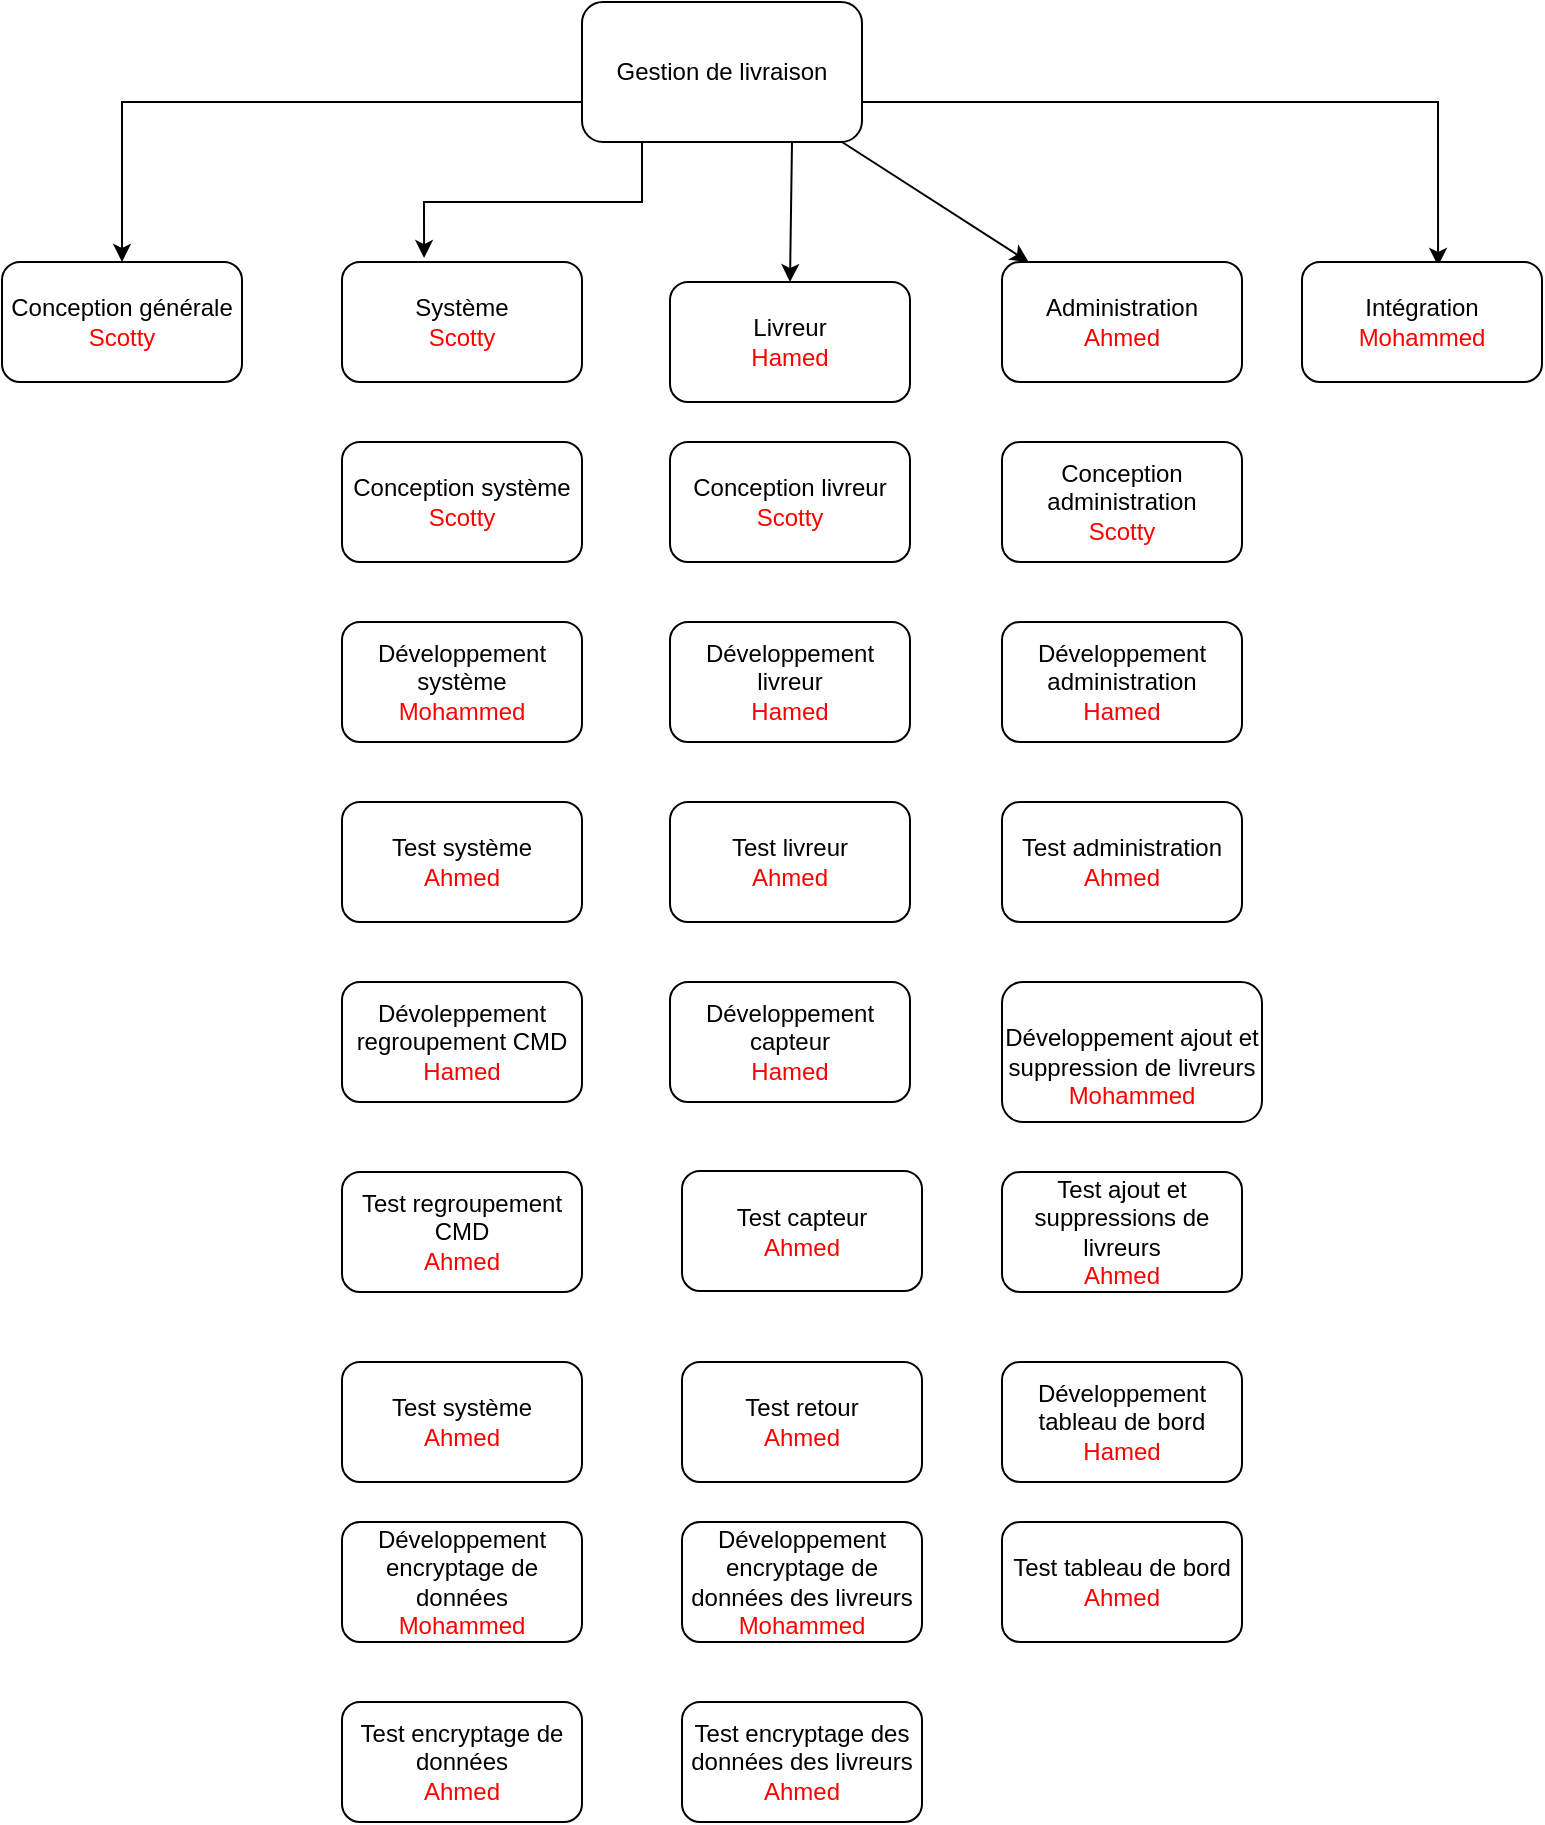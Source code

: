 <mxfile version="17.4.0" type="github"><diagram id="N8JhQ13H1JpYH1Xnwv_I" name="Page-1"><mxGraphModel dx="868" dy="425" grid="1" gridSize="10" guides="1" tooltips="1" connect="1" arrows="1" fold="1" page="1" pageScale="1" pageWidth="827" pageHeight="1169" math="0" shadow="0"><root><mxCell id="0"/><mxCell id="1" parent="0"/><mxCell id="UCeAQKd97uG55ArKu0qR-3" style="rounded=0;orthogonalLoop=1;jettySize=auto;html=1;exitX=0;exitY=0.5;exitDx=0;exitDy=0;entryX=0.5;entryY=0;entryDx=0;entryDy=0;edgeStyle=orthogonalEdgeStyle;" edge="1" parent="1" source="UCeAQKd97uG55ArKu0qR-1" target="UCeAQKd97uG55ArKu0qR-2"><mxGeometry relative="1" as="geometry"><Array as="points"><mxPoint x="280" y="50"/><mxPoint x="100" y="50"/></Array></mxGeometry></mxCell><mxCell id="UCeAQKd97uG55ArKu0qR-7" style="edgeStyle=orthogonalEdgeStyle;rounded=0;orthogonalLoop=1;jettySize=auto;html=1;entryX=0.342;entryY=-0.033;entryDx=0;entryDy=0;entryPerimeter=0;" edge="1" parent="1" source="UCeAQKd97uG55ArKu0qR-1" target="UCeAQKd97uG55ArKu0qR-4"><mxGeometry relative="1" as="geometry"><Array as="points"><mxPoint x="340" y="100"/><mxPoint x="231" y="100"/></Array></mxGeometry></mxCell><mxCell id="UCeAQKd97uG55ArKu0qR-13" style="edgeStyle=orthogonalEdgeStyle;rounded=0;orthogonalLoop=1;jettySize=auto;html=1;exitX=1;exitY=0.5;exitDx=0;exitDy=0;entryX=0.567;entryY=0.033;entryDx=0;entryDy=0;entryPerimeter=0;" edge="1" parent="1" source="UCeAQKd97uG55ArKu0qR-1" target="UCeAQKd97uG55ArKu0qR-10"><mxGeometry relative="1" as="geometry"><Array as="points"><mxPoint x="450" y="50"/><mxPoint x="738" y="50"/></Array></mxGeometry></mxCell><mxCell id="UCeAQKd97uG55ArKu0qR-14" style="edgeStyle=none;rounded=0;orthogonalLoop=1;jettySize=auto;html=1;exitX=1;exitY=0.5;exitDx=0;exitDy=0;" edge="1" parent="1" source="UCeAQKd97uG55ArKu0qR-1"><mxGeometry relative="1" as="geometry"><mxPoint x="450" y="35" as="targetPoint"/></mxGeometry></mxCell><mxCell id="UCeAQKd97uG55ArKu0qR-43" style="edgeStyle=none;rounded=0;orthogonalLoop=1;jettySize=auto;html=1;fontColor=#FF0000;" edge="1" parent="1" target="UCeAQKd97uG55ArKu0qR-9"><mxGeometry relative="1" as="geometry"><mxPoint x="440" y="70" as="sourcePoint"/></mxGeometry></mxCell><mxCell id="UCeAQKd97uG55ArKu0qR-44" style="edgeStyle=none;rounded=0;orthogonalLoop=1;jettySize=auto;html=1;exitX=0.75;exitY=1;exitDx=0;exitDy=0;entryX=0.5;entryY=0;entryDx=0;entryDy=0;fontColor=#FF0000;" edge="1" parent="1" source="UCeAQKd97uG55ArKu0qR-1" target="UCeAQKd97uG55ArKu0qR-8"><mxGeometry relative="1" as="geometry"/></mxCell><mxCell id="UCeAQKd97uG55ArKu0qR-1" value="Gestion de livraison" style="rounded=1;whiteSpace=wrap;html=1;" vertex="1" parent="1"><mxGeometry x="310" width="140" height="70" as="geometry"/></mxCell><mxCell id="UCeAQKd97uG55ArKu0qR-2" value="&lt;div&gt;Conception générale&lt;/div&gt;&lt;div&gt;&lt;font color=&quot;#FF0000&quot;&gt;Scotty&lt;/font&gt;&lt;br&gt;&lt;/div&gt;" style="rounded=1;whiteSpace=wrap;html=1;" vertex="1" parent="1"><mxGeometry x="20" y="130" width="120" height="60" as="geometry"/></mxCell><mxCell id="UCeAQKd97uG55ArKu0qR-4" value="&lt;div&gt;Système&lt;/div&gt;&lt;div&gt;&lt;font color=&quot;#FF0000&quot;&gt;Scotty&lt;br&gt;&lt;/font&gt;&lt;/div&gt;" style="rounded=1;whiteSpace=wrap;html=1;" vertex="1" parent="1"><mxGeometry x="190" y="130" width="120" height="60" as="geometry"/></mxCell><mxCell id="UCeAQKd97uG55ArKu0qR-8" value="&lt;div&gt;Livreur&lt;/div&gt;&lt;div&gt;&lt;font color=&quot;#FF0000&quot;&gt;Hamed&lt;/font&gt;&lt;br&gt;&lt;/div&gt;" style="rounded=1;whiteSpace=wrap;html=1;" vertex="1" parent="1"><mxGeometry x="354" y="140" width="120" height="60" as="geometry"/></mxCell><mxCell id="UCeAQKd97uG55ArKu0qR-9" value="&lt;div&gt;Administration&lt;/div&gt;&lt;div&gt;&lt;font color=&quot;#FF0000&quot;&gt;Ahmed&lt;/font&gt;&lt;br&gt;&lt;/div&gt;" style="rounded=1;whiteSpace=wrap;html=1;" vertex="1" parent="1"><mxGeometry x="520" y="130" width="120" height="60" as="geometry"/></mxCell><mxCell id="UCeAQKd97uG55ArKu0qR-10" value="&lt;div&gt;Intégration&lt;/div&gt;&lt;div&gt;&lt;font color=&quot;#FF0000&quot;&gt;Mohammed&lt;/font&gt;&lt;br&gt;&lt;/div&gt;" style="rounded=1;whiteSpace=wrap;html=1;" vertex="1" parent="1"><mxGeometry x="670" y="130" width="120" height="60" as="geometry"/></mxCell><mxCell id="UCeAQKd97uG55ArKu0qR-15" value="&lt;div&gt;Conception système&lt;/div&gt;&lt;div&gt;&lt;font color=&quot;#FF0000&quot;&gt;Scotty&lt;br&gt;&lt;/font&gt;&lt;/div&gt;" style="rounded=1;whiteSpace=wrap;html=1;" vertex="1" parent="1"><mxGeometry x="190" y="220" width="120" height="60" as="geometry"/></mxCell><mxCell id="UCeAQKd97uG55ArKu0qR-16" value="&lt;div&gt;Développement système&lt;/div&gt;&lt;div&gt;&lt;font color=&quot;#FF0000&quot;&gt;Mohammed&lt;/font&gt;&lt;br&gt;&lt;/div&gt;" style="rounded=1;whiteSpace=wrap;html=1;" vertex="1" parent="1"><mxGeometry x="190" y="310" width="120" height="60" as="geometry"/></mxCell><mxCell id="UCeAQKd97uG55ArKu0qR-17" value="&lt;div&gt;Test système&lt;/div&gt;&lt;div&gt;&lt;font color=&quot;#FF0000&quot;&gt;Ahmed&lt;/font&gt;&lt;br&gt;&lt;/div&gt;" style="rounded=1;whiteSpace=wrap;html=1;" vertex="1" parent="1"><mxGeometry x="190" y="400" width="120" height="60" as="geometry"/></mxCell><mxCell id="UCeAQKd97uG55ArKu0qR-18" value="&lt;div&gt;&lt;br&gt;&lt;/div&gt;&lt;div&gt;&lt;br&gt;&lt;/div&gt;&lt;div&gt;Dévoleppement regroupement CMD&lt;/div&gt;&lt;div&gt;&lt;font color=&quot;#FF0000&quot;&gt;Hamed&lt;/font&gt;&lt;br&gt;&lt;/div&gt;&lt;div&gt;&lt;br&gt;&lt;/div&gt;&lt;div&gt;&lt;br&gt;&lt;/div&gt;" style="rounded=1;whiteSpace=wrap;html=1;" vertex="1" parent="1"><mxGeometry x="190" y="490" width="120" height="60" as="geometry"/></mxCell><mxCell id="UCeAQKd97uG55ArKu0qR-19" value="&lt;div&gt;Test regroupement CMD&lt;/div&gt;&lt;div&gt;&lt;font color=&quot;#FF0000&quot;&gt;Ahmed&lt;/font&gt;&lt;br&gt;&lt;/div&gt;" style="rounded=1;whiteSpace=wrap;html=1;" vertex="1" parent="1"><mxGeometry x="190" y="585" width="120" height="60" as="geometry"/></mxCell><mxCell id="UCeAQKd97uG55ArKu0qR-20" value="&lt;div&gt;Test système&lt;/div&gt;&lt;div&gt;&lt;font color=&quot;#FF0000&quot;&gt;Ahmed&lt;br&gt;&lt;/font&gt;&lt;/div&gt;" style="rounded=1;whiteSpace=wrap;html=1;" vertex="1" parent="1"><mxGeometry x="190" y="680" width="120" height="60" as="geometry"/></mxCell><mxCell id="UCeAQKd97uG55ArKu0qR-21" value="&lt;div&gt;Développement encryptage de données&lt;/div&gt;&lt;div&gt;&lt;font color=&quot;#FF0000&quot;&gt;Mohammed&lt;/font&gt;&lt;br&gt;&lt;/div&gt;" style="rounded=1;whiteSpace=wrap;html=1;" vertex="1" parent="1"><mxGeometry x="190" y="760" width="120" height="60" as="geometry"/></mxCell><mxCell id="UCeAQKd97uG55ArKu0qR-22" value="&lt;div&gt;Test encryptage de données&lt;/div&gt;&lt;div&gt;&lt;font color=&quot;#FF0000&quot;&gt;Ahmed&lt;/font&gt;&lt;br&gt;&lt;/div&gt;" style="rounded=1;whiteSpace=wrap;html=1;" vertex="1" parent="1"><mxGeometry x="190" y="850" width="120" height="60" as="geometry"/></mxCell><mxCell id="UCeAQKd97uG55ArKu0qR-23" value="&lt;div&gt;Conception livreur&lt;/div&gt;&lt;div&gt;&lt;font color=&quot;#FF0000&quot;&gt;Scotty&lt;/font&gt;&lt;br&gt;&lt;/div&gt;" style="rounded=1;whiteSpace=wrap;html=1;" vertex="1" parent="1"><mxGeometry x="354" y="220" width="120" height="60" as="geometry"/></mxCell><mxCell id="UCeAQKd97uG55ArKu0qR-24" value="&lt;div&gt;Développement livreur&lt;br&gt;&lt;/div&gt;&lt;div&gt;&lt;font color=&quot;#FF0000&quot;&gt;Hamed&lt;/font&gt;&lt;br&gt;&lt;/div&gt;" style="rounded=1;whiteSpace=wrap;html=1;" vertex="1" parent="1"><mxGeometry x="354" y="310" width="120" height="60" as="geometry"/></mxCell><mxCell id="UCeAQKd97uG55ArKu0qR-25" value="&lt;div&gt;&lt;br&gt;&lt;/div&gt;&lt;div&gt;Test livreur&lt;/div&gt;&lt;div&gt;&lt;font color=&quot;#FF0000&quot;&gt;Ahmed&lt;/font&gt;&lt;br&gt;&lt;/div&gt;&lt;div&gt;&lt;br&gt;&lt;/div&gt;" style="rounded=1;whiteSpace=wrap;html=1;" vertex="1" parent="1"><mxGeometry x="354" y="400" width="120" height="60" as="geometry"/></mxCell><mxCell id="UCeAQKd97uG55ArKu0qR-26" value="&lt;div&gt;Développement capteur&lt;/div&gt;&lt;div&gt;&lt;font color=&quot;#FF0000&quot;&gt;Hamed&lt;br&gt;&lt;/font&gt;&lt;/div&gt;" style="rounded=1;whiteSpace=wrap;html=1;" vertex="1" parent="1"><mxGeometry x="354" y="490" width="120" height="60" as="geometry"/></mxCell><mxCell id="UCeAQKd97uG55ArKu0qR-27" value="&lt;div&gt;Test capteur&lt;/div&gt;&lt;div&gt;&lt;font color=&quot;#FF0000&quot;&gt;Ahmed&lt;br&gt;&lt;/font&gt;&lt;/div&gt;" style="rounded=1;whiteSpace=wrap;html=1;" vertex="1" parent="1"><mxGeometry x="360" y="584.5" width="120" height="60" as="geometry"/></mxCell><mxCell id="UCeAQKd97uG55ArKu0qR-28" value="&lt;div&gt;Test retour&lt;/div&gt;&lt;div&gt;&lt;font color=&quot;#FF0000&quot;&gt;Ahmed&lt;/font&gt;&lt;br&gt;&lt;/div&gt;" style="rounded=1;whiteSpace=wrap;html=1;" vertex="1" parent="1"><mxGeometry x="360" y="680" width="120" height="60" as="geometry"/></mxCell><mxCell id="UCeAQKd97uG55ArKu0qR-29" value="&lt;div&gt;Développement encryptage de données des livreurs&lt;/div&gt;&lt;div&gt;&lt;font color=&quot;#FF0000&quot;&gt;Mohammed&lt;br&gt;&lt;/font&gt;&lt;/div&gt;" style="rounded=1;whiteSpace=wrap;html=1;" vertex="1" parent="1"><mxGeometry x="360" y="760" width="120" height="60" as="geometry"/></mxCell><mxCell id="UCeAQKd97uG55ArKu0qR-30" value="&lt;div&gt;Test encryptage des données des livreurs&lt;/div&gt;&lt;div&gt;&lt;font color=&quot;#FF0000&quot;&gt;Ahmed&lt;br&gt;&lt;/font&gt;&lt;/div&gt;" style="rounded=1;whiteSpace=wrap;html=1;" vertex="1" parent="1"><mxGeometry x="360" y="850" width="120" height="60" as="geometry"/></mxCell><mxCell id="UCeAQKd97uG55ArKu0qR-31" value="&lt;div&gt;Conception administration&lt;/div&gt;&lt;div&gt;&lt;font color=&quot;#FF0000&quot;&gt;Scotty&lt;br&gt;&lt;/font&gt;&lt;/div&gt;" style="rounded=1;whiteSpace=wrap;html=1;" vertex="1" parent="1"><mxGeometry x="520" y="220" width="120" height="60" as="geometry"/></mxCell><mxCell id="UCeAQKd97uG55ArKu0qR-32" value="&lt;div&gt;Développement administration&lt;/div&gt;&lt;div&gt;&lt;font color=&quot;#FF0000&quot;&gt;Hamed&lt;br&gt;&lt;/font&gt;&lt;/div&gt;" style="rounded=1;whiteSpace=wrap;html=1;" vertex="1" parent="1"><mxGeometry x="520" y="310" width="120" height="60" as="geometry"/></mxCell><mxCell id="UCeAQKd97uG55ArKu0qR-33" value="&lt;div&gt;Test administration&lt;/div&gt;&lt;div&gt;&lt;font color=&quot;#FF0000&quot;&gt;Ahmed&lt;/font&gt;&lt;br&gt;&lt;/div&gt;" style="rounded=1;whiteSpace=wrap;html=1;" vertex="1" parent="1"><mxGeometry x="520" y="400" width="120" height="60" as="geometry"/></mxCell><mxCell id="UCeAQKd97uG55ArKu0qR-34" value="&lt;div&gt;&lt;br&gt;&lt;/div&gt;&lt;div&gt;Développement ajout et suppression de livreurs&lt;/div&gt;&lt;div&gt;&lt;font color=&quot;#FF0000&quot;&gt;Mohammed&lt;/font&gt;&lt;br&gt;&lt;/div&gt;" style="rounded=1;whiteSpace=wrap;html=1;" vertex="1" parent="1"><mxGeometry x="520" y="490" width="130" height="70" as="geometry"/></mxCell><mxCell id="UCeAQKd97uG55ArKu0qR-35" value="&lt;div&gt;Test ajout et suppressions de livreurs&lt;/div&gt;&lt;div&gt;&lt;font color=&quot;#FF0000&quot;&gt;Ahmed&lt;/font&gt;&lt;br&gt;&lt;/div&gt;" style="rounded=1;whiteSpace=wrap;html=1;" vertex="1" parent="1"><mxGeometry x="520" y="585" width="120" height="60" as="geometry"/></mxCell><mxCell id="UCeAQKd97uG55ArKu0qR-37" value="&lt;div&gt;Développement tableau de bord&lt;/div&gt;&lt;div&gt;&lt;font color=&quot;#FF0000&quot;&gt;Hamed&lt;/font&gt;&lt;br&gt;&lt;/div&gt;" style="rounded=1;whiteSpace=wrap;html=1;" vertex="1" parent="1"><mxGeometry x="520" y="680" width="120" height="60" as="geometry"/></mxCell><mxCell id="UCeAQKd97uG55ArKu0qR-38" value="&lt;div&gt;Test tableau de bord&lt;/div&gt;&lt;div&gt;&lt;font color=&quot;#FF0000&quot;&gt;Ahmed&lt;/font&gt;&lt;br&gt;&lt;/div&gt;" style="rounded=1;whiteSpace=wrap;html=1;" vertex="1" parent="1"><mxGeometry x="520" y="760" width="120" height="60" as="geometry"/></mxCell></root></mxGraphModel></diagram></mxfile>